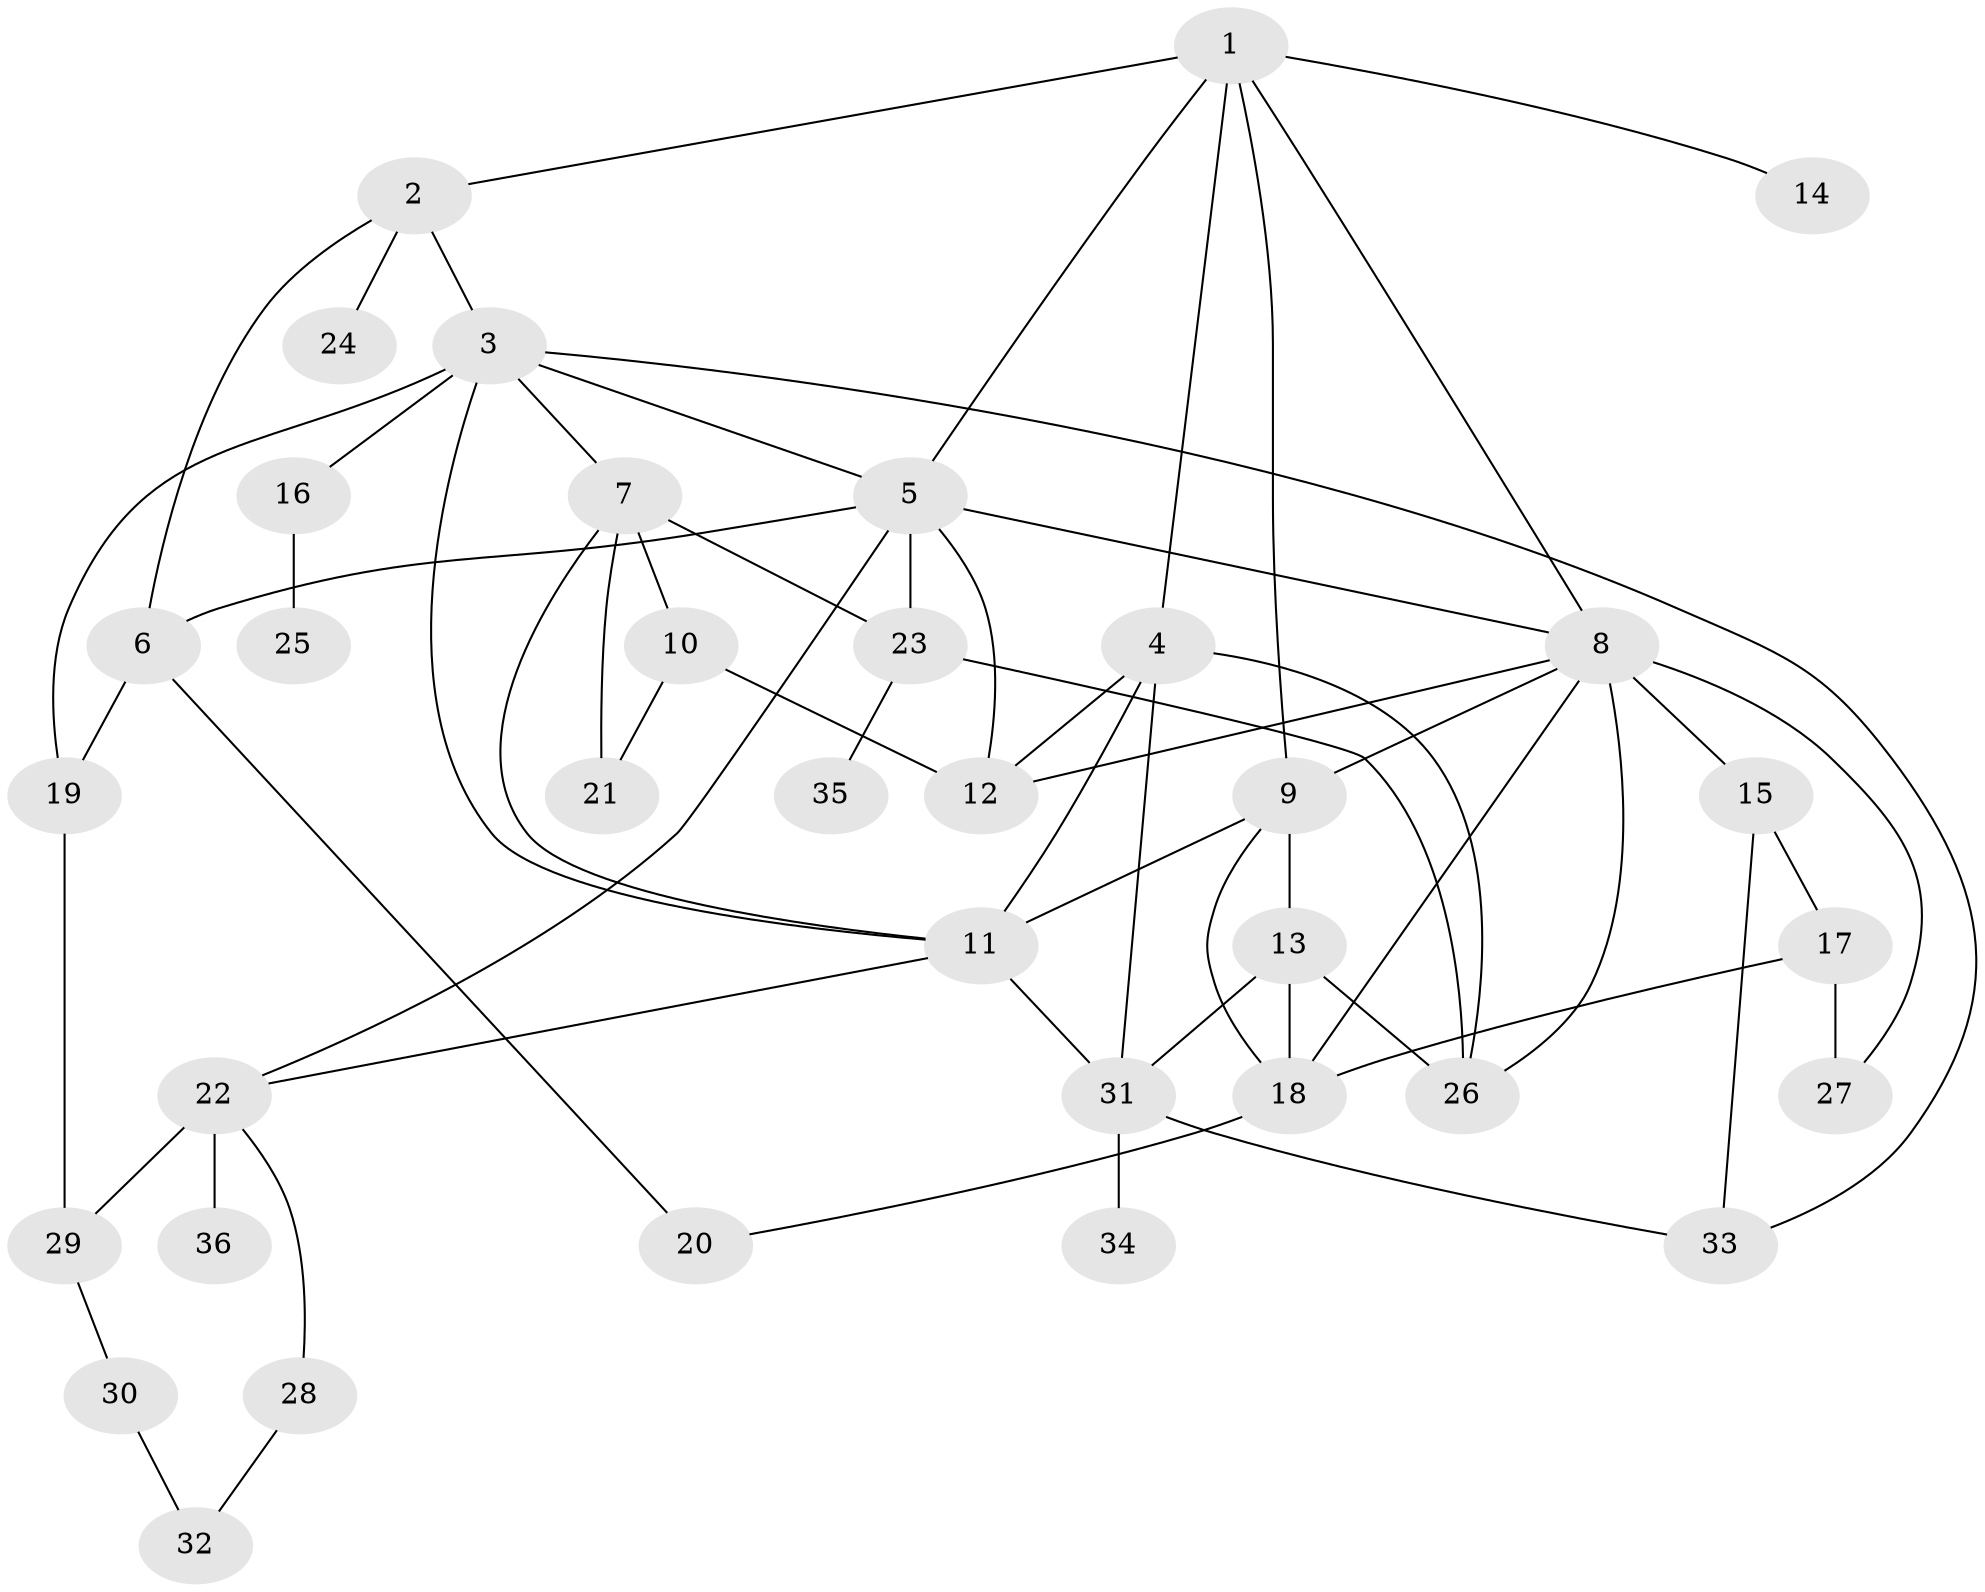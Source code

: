 // original degree distribution, {5: 0.07777777777777778, 7: 0.03333333333333333, 3: 0.2, 1: 0.26666666666666666, 4: 0.1, 2: 0.28888888888888886, 6: 0.03333333333333333}
// Generated by graph-tools (version 1.1) at 2025/49/03/04/25 22:49:06]
// undirected, 36 vertices, 63 edges
graph export_dot {
  node [color=gray90,style=filled];
  1;
  2;
  3;
  4;
  5;
  6;
  7;
  8;
  9;
  10;
  11;
  12;
  13;
  14;
  15;
  16;
  17;
  18;
  19;
  20;
  21;
  22;
  23;
  24;
  25;
  26;
  27;
  28;
  29;
  30;
  31;
  32;
  33;
  34;
  35;
  36;
  1 -- 2 [weight=1.0];
  1 -- 4 [weight=1.0];
  1 -- 5 [weight=1.0];
  1 -- 8 [weight=1.0];
  1 -- 9 [weight=1.0];
  1 -- 14 [weight=1.0];
  2 -- 3 [weight=1.0];
  2 -- 6 [weight=1.0];
  2 -- 24 [weight=1.0];
  3 -- 5 [weight=1.0];
  3 -- 7 [weight=1.0];
  3 -- 11 [weight=1.0];
  3 -- 16 [weight=1.0];
  3 -- 19 [weight=1.0];
  3 -- 33 [weight=1.0];
  4 -- 11 [weight=1.0];
  4 -- 12 [weight=2.0];
  4 -- 26 [weight=1.0];
  4 -- 31 [weight=1.0];
  5 -- 6 [weight=1.0];
  5 -- 8 [weight=1.0];
  5 -- 12 [weight=1.0];
  5 -- 22 [weight=1.0];
  5 -- 23 [weight=1.0];
  6 -- 19 [weight=1.0];
  6 -- 20 [weight=1.0];
  7 -- 10 [weight=1.0];
  7 -- 11 [weight=1.0];
  7 -- 21 [weight=1.0];
  7 -- 23 [weight=2.0];
  8 -- 9 [weight=1.0];
  8 -- 12 [weight=1.0];
  8 -- 15 [weight=1.0];
  8 -- 18 [weight=1.0];
  8 -- 26 [weight=1.0];
  8 -- 27 [weight=1.0];
  9 -- 11 [weight=2.0];
  9 -- 13 [weight=1.0];
  9 -- 18 [weight=1.0];
  10 -- 12 [weight=1.0];
  10 -- 21 [weight=1.0];
  11 -- 22 [weight=1.0];
  11 -- 31 [weight=1.0];
  13 -- 18 [weight=2.0];
  13 -- 26 [weight=1.0];
  13 -- 31 [weight=1.0];
  15 -- 17 [weight=1.0];
  15 -- 33 [weight=2.0];
  16 -- 25 [weight=1.0];
  17 -- 18 [weight=1.0];
  17 -- 27 [weight=2.0];
  18 -- 20 [weight=1.0];
  19 -- 29 [weight=1.0];
  22 -- 28 [weight=1.0];
  22 -- 29 [weight=1.0];
  22 -- 36 [weight=1.0];
  23 -- 26 [weight=1.0];
  23 -- 35 [weight=1.0];
  28 -- 32 [weight=1.0];
  29 -- 30 [weight=1.0];
  30 -- 32 [weight=1.0];
  31 -- 33 [weight=1.0];
  31 -- 34 [weight=1.0];
}
